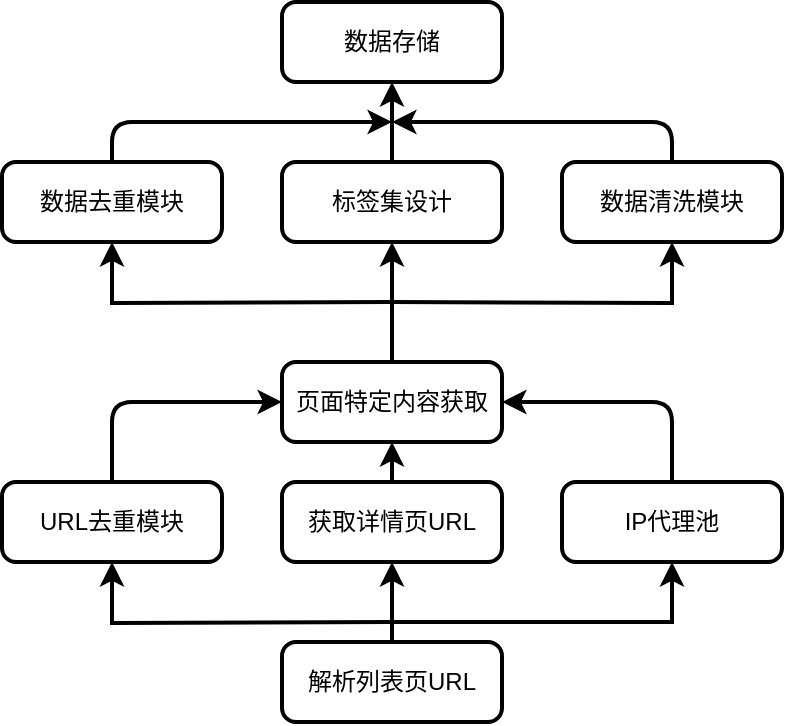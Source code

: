 <mxfile version="14.6.13" type="github">
  <diagram id="g--lDrGysbMDffY8_HrF" name="第 1 页">
    <mxGraphModel dx="782" dy="443" grid="1" gridSize="10" guides="1" tooltips="1" connect="1" arrows="1" fold="1" page="1" pageScale="1" pageWidth="850" pageHeight="1100" math="0" shadow="0">
      <root>
        <mxCell id="0" />
        <mxCell id="1" parent="0" />
        <mxCell id="Pnulj-aScT7eN9dSgkUD-7" style="edgeStyle=orthogonalEdgeStyle;rounded=0;orthogonalLoop=1;jettySize=auto;html=1;exitX=0.5;exitY=0;exitDx=0;exitDy=0;entryX=0.5;entryY=1;entryDx=0;entryDy=0;strokeWidth=2;" edge="1" parent="1" source="Pnulj-aScT7eN9dSgkUD-2" target="Pnulj-aScT7eN9dSgkUD-3">
          <mxGeometry relative="1" as="geometry" />
        </mxCell>
        <mxCell id="Pnulj-aScT7eN9dSgkUD-12" style="edgeStyle=orthogonalEdgeStyle;rounded=0;orthogonalLoop=1;jettySize=auto;html=1;entryX=0.5;entryY=1;entryDx=0;entryDy=0;strokeWidth=2;" edge="1" parent="1" target="Pnulj-aScT7eN9dSgkUD-11">
          <mxGeometry relative="1" as="geometry">
            <mxPoint x="255" y="540" as="sourcePoint" />
            <Array as="points">
              <mxPoint x="255" y="550" />
              <mxPoint x="395" y="550" />
            </Array>
          </mxGeometry>
        </mxCell>
        <mxCell id="Pnulj-aScT7eN9dSgkUD-15" style="edgeStyle=orthogonalEdgeStyle;rounded=0;orthogonalLoop=1;jettySize=auto;html=1;entryX=0.5;entryY=1;entryDx=0;entryDy=0;strokeWidth=2;" edge="1" parent="1" target="Pnulj-aScT7eN9dSgkUD-14">
          <mxGeometry relative="1" as="geometry">
            <mxPoint x="255" y="550" as="sourcePoint" />
          </mxGeometry>
        </mxCell>
        <mxCell id="Pnulj-aScT7eN9dSgkUD-2" value="解析列表页URL" style="rounded=1;whiteSpace=wrap;html=1;absoluteArcSize=1;arcSize=14;strokeWidth=2;" vertex="1" parent="1">
          <mxGeometry x="200" y="560" width="110" height="40" as="geometry" />
        </mxCell>
        <mxCell id="Pnulj-aScT7eN9dSgkUD-8" style="edgeStyle=orthogonalEdgeStyle;rounded=0;orthogonalLoop=1;jettySize=auto;html=1;exitX=0.5;exitY=0;exitDx=0;exitDy=0;entryX=0.5;entryY=1;entryDx=0;entryDy=0;strokeWidth=2;" edge="1" parent="1" source="Pnulj-aScT7eN9dSgkUD-3" target="Pnulj-aScT7eN9dSgkUD-4">
          <mxGeometry relative="1" as="geometry" />
        </mxCell>
        <mxCell id="Pnulj-aScT7eN9dSgkUD-3" value="获取详情页URL&lt;span style=&quot;color: rgba(0 , 0 , 0 , 0) ; font-family: monospace ; font-size: 0px&quot;&gt;%3CmxGraphModel%3E%3Croot%3E%3CmxCell%20id%3D%220%22%2F%3E%3CmxCell%20id%3D%221%22%20parent%3D%220%22%2F%3E%3CmxCell%20id%3D%222%22%20value%3D%22%E9%A2%84%E5%A4%84%E7%90%86%22%20style%3D%22rounded%3D1%3BwhiteSpace%3Dwrap%3Bhtml%3D1%3BabsoluteArcSize%3D1%3BarcSize%3D14%3BstrokeWidth%3D2%3B%22%20vertex%3D%221%22%20parent%3D%221%22%3E%3CmxGeometry%20x%3D%22220%22%20y%3D%22240%22%20width%3D%22110%22%20height%3D%2240%22%20as%3D%22geometry%22%2F%3E%3C%2FmxCell%3E%3C%2Froot%3E%3C%2FmxGraphModel%3E&lt;/span&gt;" style="rounded=1;whiteSpace=wrap;html=1;absoluteArcSize=1;arcSize=14;strokeWidth=2;" vertex="1" parent="1">
          <mxGeometry x="200" y="480" width="110" height="40" as="geometry" />
        </mxCell>
        <mxCell id="Pnulj-aScT7eN9dSgkUD-9" style="edgeStyle=orthogonalEdgeStyle;rounded=0;orthogonalLoop=1;jettySize=auto;html=1;exitX=0.5;exitY=0;exitDx=0;exitDy=0;entryX=0.5;entryY=1;entryDx=0;entryDy=0;strokeWidth=2;" edge="1" parent="1" source="Pnulj-aScT7eN9dSgkUD-4" target="Pnulj-aScT7eN9dSgkUD-5">
          <mxGeometry relative="1" as="geometry" />
        </mxCell>
        <mxCell id="Pnulj-aScT7eN9dSgkUD-19" style="edgeStyle=orthogonalEdgeStyle;rounded=0;orthogonalLoop=1;jettySize=auto;html=1;entryX=0.5;entryY=1;entryDx=0;entryDy=0;strokeWidth=2;" edge="1" parent="1" target="Pnulj-aScT7eN9dSgkUD-18">
          <mxGeometry relative="1" as="geometry">
            <mxPoint x="255" y="390" as="sourcePoint" />
          </mxGeometry>
        </mxCell>
        <mxCell id="Pnulj-aScT7eN9dSgkUD-20" style="edgeStyle=orthogonalEdgeStyle;rounded=0;orthogonalLoop=1;jettySize=auto;html=1;entryX=0.5;entryY=1;entryDx=0;entryDy=0;strokeWidth=2;" edge="1" parent="1" target="Pnulj-aScT7eN9dSgkUD-17">
          <mxGeometry relative="1" as="geometry">
            <mxPoint x="255" y="390" as="sourcePoint" />
          </mxGeometry>
        </mxCell>
        <mxCell id="Pnulj-aScT7eN9dSgkUD-4" value="页面特定内容获取" style="rounded=1;whiteSpace=wrap;html=1;absoluteArcSize=1;arcSize=14;strokeWidth=2;" vertex="1" parent="1">
          <mxGeometry x="200" y="420" width="110" height="40" as="geometry" />
        </mxCell>
        <mxCell id="Pnulj-aScT7eN9dSgkUD-10" style="edgeStyle=orthogonalEdgeStyle;rounded=0;orthogonalLoop=1;jettySize=auto;html=1;exitX=0.5;exitY=0;exitDx=0;exitDy=0;entryX=0.5;entryY=1;entryDx=0;entryDy=0;strokeWidth=2;" edge="1" parent="1" source="Pnulj-aScT7eN9dSgkUD-5" target="Pnulj-aScT7eN9dSgkUD-6">
          <mxGeometry relative="1" as="geometry" />
        </mxCell>
        <mxCell id="Pnulj-aScT7eN9dSgkUD-5" value="标签集设计" style="rounded=1;whiteSpace=wrap;html=1;absoluteArcSize=1;arcSize=14;strokeWidth=2;" vertex="1" parent="1">
          <mxGeometry x="200" y="320" width="110" height="40" as="geometry" />
        </mxCell>
        <mxCell id="Pnulj-aScT7eN9dSgkUD-6" value="数据存储" style="rounded=1;whiteSpace=wrap;html=1;absoluteArcSize=1;arcSize=14;strokeWidth=2;" vertex="1" parent="1">
          <mxGeometry x="200" y="240" width="110" height="40" as="geometry" />
        </mxCell>
        <mxCell id="Pnulj-aScT7eN9dSgkUD-13" style="edgeStyle=orthogonalEdgeStyle;rounded=1;orthogonalLoop=1;jettySize=auto;html=1;exitX=0.5;exitY=0;exitDx=0;exitDy=0;entryX=1;entryY=0.5;entryDx=0;entryDy=0;strokeWidth=2;" edge="1" parent="1" source="Pnulj-aScT7eN9dSgkUD-11" target="Pnulj-aScT7eN9dSgkUD-4">
          <mxGeometry relative="1" as="geometry" />
        </mxCell>
        <mxCell id="Pnulj-aScT7eN9dSgkUD-11" value="IP代理池" style="rounded=1;whiteSpace=wrap;html=1;absoluteArcSize=1;arcSize=14;strokeWidth=2;" vertex="1" parent="1">
          <mxGeometry x="340" y="480" width="110" height="40" as="geometry" />
        </mxCell>
        <mxCell id="Pnulj-aScT7eN9dSgkUD-16" style="edgeStyle=orthogonalEdgeStyle;rounded=1;orthogonalLoop=1;jettySize=auto;html=1;exitX=0.5;exitY=0;exitDx=0;exitDy=0;entryX=0;entryY=0.5;entryDx=0;entryDy=0;strokeWidth=2;" edge="1" parent="1" source="Pnulj-aScT7eN9dSgkUD-14" target="Pnulj-aScT7eN9dSgkUD-4">
          <mxGeometry relative="1" as="geometry" />
        </mxCell>
        <mxCell id="Pnulj-aScT7eN9dSgkUD-14" value="URL去重模块" style="rounded=1;whiteSpace=wrap;html=1;absoluteArcSize=1;arcSize=14;strokeWidth=2;" vertex="1" parent="1">
          <mxGeometry x="60" y="480" width="110" height="40" as="geometry" />
        </mxCell>
        <mxCell id="Pnulj-aScT7eN9dSgkUD-24" style="edgeStyle=orthogonalEdgeStyle;rounded=1;orthogonalLoop=1;jettySize=auto;html=1;exitX=0.5;exitY=0;exitDx=0;exitDy=0;startArrow=none;startFill=0;strokeWidth=2;" edge="1" parent="1" source="Pnulj-aScT7eN9dSgkUD-17">
          <mxGeometry relative="1" as="geometry">
            <mxPoint x="255" y="300" as="targetPoint" />
            <Array as="points">
              <mxPoint x="395" y="300" />
            </Array>
          </mxGeometry>
        </mxCell>
        <mxCell id="Pnulj-aScT7eN9dSgkUD-17" value="数据清洗模块" style="rounded=1;whiteSpace=wrap;html=1;absoluteArcSize=1;arcSize=14;strokeWidth=2;" vertex="1" parent="1">
          <mxGeometry x="340" y="320" width="110" height="40" as="geometry" />
        </mxCell>
        <mxCell id="Pnulj-aScT7eN9dSgkUD-21" style="edgeStyle=orthogonalEdgeStyle;rounded=1;orthogonalLoop=1;jettySize=auto;html=1;exitX=0.5;exitY=0;exitDx=0;exitDy=0;strokeWidth=2;startArrow=none;startFill=0;" edge="1" parent="1" source="Pnulj-aScT7eN9dSgkUD-18">
          <mxGeometry relative="1" as="geometry">
            <mxPoint x="255" y="300" as="targetPoint" />
            <Array as="points">
              <mxPoint x="115" y="300" />
            </Array>
          </mxGeometry>
        </mxCell>
        <mxCell id="Pnulj-aScT7eN9dSgkUD-18" value="数据去重模块" style="rounded=1;whiteSpace=wrap;html=1;absoluteArcSize=1;arcSize=14;strokeWidth=2;" vertex="1" parent="1">
          <mxGeometry x="60" y="320" width="110" height="40" as="geometry" />
        </mxCell>
      </root>
    </mxGraphModel>
  </diagram>
</mxfile>
